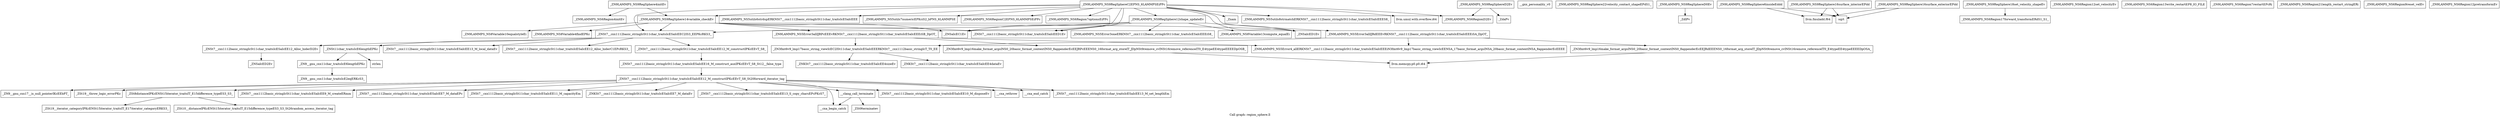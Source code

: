 digraph "Call graph: region_sphere.ll" {
	label="Call graph: region_sphere.ll";

	Node0x558a41975570 [shape=record,label="{_ZN9LAMMPS_NS9RegSphereC2EPNS_6LAMMPSEiPPc}"];
	Node0x558a41975570 -> Node0x558a419ff2f0;
	Node0x558a41975570 -> Node0x558a419ff050;
	Node0x558a41975570 -> Node0x558a419759c0;
	Node0x558a41975570 -> Node0x558a419760e0;
	Node0x558a41975570 -> Node0x558a4197e130;
	Node0x558a41975570 -> Node0x558a419828f0;
	Node0x558a41975570 -> Node0x558a419761d0;
	Node0x558a41975570 -> Node0x558a41976260;
	Node0x558a41975570 -> Node0x558a41975b90;
	Node0x558a41975570 -> Node0x558a4197f510;
	Node0x558a41975570 -> Node0x558a4197f2e0;
	Node0x558a41975570 -> Node0x558a41992160;
	Node0x558a41975570 -> Node0x558a419869e0;
	Node0x558a41975570 -> Node0x558a41a06ce0;
	Node0x558a41975570 -> Node0x558a41975c80;
	Node0x558a419ff2f0 [shape=record,label="{_ZN9LAMMPS_NS6RegionC2EPNS_6LAMMPSEiPPc}"];
	Node0x558a419ff050 [shape=record,label="{_ZN9LAMMPS_NS6Region7optionsEiPPc}"];
	Node0x558a419812e0 [shape=record,label="{__gxx_personality_v0}"];
	Node0x558a419761d0 [shape=record,label="{_ZN9LAMMPS_NS5utils8strmatchERKNSt7__cxx1112basic_stringIcSt11char_traitsIcESaIcEEES8_}"];
	Node0x558a419759c0 [shape=record,label="{_ZNSaIcEC1Ev}"];
	Node0x558a419760e0 [shape=record,label="{_ZNSt7__cxx1112basic_stringIcSt11char_traitsIcESaIcEEC2IS3_EEPKcRKS3_}"];
	Node0x558a419760e0 -> Node0x558a41985da0;
	Node0x558a419760e0 -> Node0x558a419883a0;
	Node0x558a419760e0 -> Node0x558a41989fc0;
	Node0x558a419760e0 -> Node0x558a4198b350;
	Node0x558a419760e0 -> Node0x558a4198c580;
	Node0x558a41976260 [shape=record,label="{_ZNSt7__cxx1112basic_stringIcSt11char_traitsIcESaIcEED1Ev}"];
	Node0x558a41975b90 [shape=record,label="{_ZNSaIcED1Ev}"];
	Node0x558a41a06ce0 [shape=record,label="{_ZN9LAMMPS_NS5utils6strdupERKNSt7__cxx1112basic_stringIcSt11char_traitsIcESaIcEEE}"];
	Node0x558a41975c80 [shape=record,label="{_ZN9LAMMPS_NS5utils7numericEPKciS2_bPNS_6LAMMPSE}"];
	Node0x558a419b0c50 [shape=record,label="{_ZN9LAMMPS_NS9RegSphere22velocity_contact_shapeEPdS1_}"];
	Node0x558a419869e0 [shape=record,label="{_ZN9LAMMPS_NS9RegSphere14variable_checkEv}"];
	Node0x558a419869e0 -> Node0x558a4198d810;
	Node0x558a419869e0 -> Node0x558a419759c0;
	Node0x558a419869e0 -> Node0x558a419760e0;
	Node0x558a419869e0 -> Node0x558a41975b90;
	Node0x558a419869e0 -> Node0x558a41976260;
	Node0x558a419869e0 -> Node0x558a4198f9d0;
	Node0x558a419869e0 -> Node0x558a41a0cec0;
	Node0x558a41992160 [shape=record,label="{_ZN9LAMMPS_NS9RegSphere12shape_updateEv}"];
	Node0x558a41992160 -> Node0x558a41990bf0;
	Node0x558a41992160 -> Node0x558a41975b90;
	Node0x558a41992160 -> Node0x558a41976260;
	Node0x558a41992160 -> Node0x558a41991ca0;
	Node0x558a41992160 -> Node0x558a419759c0;
	Node0x558a41992160 -> Node0x558a419760e0;
	Node0x558a4197f2e0 [shape=record,label="{_ZN9LAMMPS_NS5Error3allIJRdEEEvRKNSt7__cxx1112basic_stringIcSt11char_traitsIcESaIcEEEiSA_DpOT_}"];
	Node0x558a4197f2e0 -> Node0x558a41992330;
	Node0x558a4197f2e0 -> Node0x558a419940c0;
	Node0x558a4197f2e0 -> Node0x558a419943c0;
	Node0x558a4197f510 [shape=record,label="{llvm.umul.with.overflow.i64}"];
	Node0x558a419828f0 [shape=record,label="{_Znam}"];
	Node0x558a4197e130 [shape=record,label="{_ZN9LAMMPS_NS6RegionD2Ev}"];
	Node0x558a41995000 [shape=record,label="{_ZN9LAMMPS_NS9RegSphereD2Ev}"];
	Node0x558a41995000 -> Node0x558a41995ea0;
	Node0x558a41995000 -> Node0x558a4197e130;
	Node0x558a41995ea0 [shape=record,label="{_ZdaPv}"];
	Node0x558a419974a0 [shape=record,label="{_ZN9LAMMPS_NS9RegSphereD0Ev}"];
	Node0x558a419974a0 -> Node0x558a4199cbf0;
	Node0x558a4199cbf0 [shape=record,label="{_ZdlPv}"];
	Node0x558a4199daa0 [shape=record,label="{_ZN9LAMMPS_NS9RegSphere4initEv}"];
	Node0x558a4199daa0 -> Node0x558a4199f0f0;
	Node0x558a4199daa0 -> Node0x558a419869e0;
	Node0x558a4199f0f0 [shape=record,label="{_ZN9LAMMPS_NS6Region4initEv}"];
	Node0x558a4199fd00 [shape=record,label="{_ZN9LAMMPS_NS9RegSphere6insideEddd}"];
	Node0x558a4199fd00 -> Node0x558a419a0690;
	Node0x558a4199fd00 -> Node0x558a419a3500;
	Node0x558a419a3500 [shape=record,label="{sqrt}"];
	Node0x558a419a0690 [shape=record,label="{llvm.fmuladd.f64}"];
	Node0x558a419a4430 [shape=record,label="{_ZN9LAMMPS_NS9RegSphere16surface_interiorEPdd}"];
	Node0x558a419a4430 -> Node0x558a419a0690;
	Node0x558a419a4430 -> Node0x558a419a3500;
	Node0x558a419a6550 [shape=record,label="{_ZN9LAMMPS_NS9RegSphere16surface_exteriorEPdd}"];
	Node0x558a419a6550 -> Node0x558a419a0690;
	Node0x558a419a6550 -> Node0x558a419a3500;
	Node0x558a41990bf0 [shape=record,label="{_ZN9LAMMPS_NS8Variable13compute_equalEi}"];
	Node0x558a41991ca0 [shape=record,label="{_ZN9LAMMPS_NS5Error3oneERKNSt7__cxx1112basic_stringIcSt11char_traitsIcESaIcEEEiS8_}"];
	Node0x558a4198d810 [shape=record,label="{_ZN9LAMMPS_NS8Variable4findEPKc}"];
	Node0x558a4198f9d0 [shape=record,label="{_ZN9LAMMPS_NS5Error3allIJRPcEEEvRKNSt7__cxx1112basic_stringIcSt11char_traitsIcESaIcEEEiSB_DpOT_}"];
	Node0x558a4198f9d0 -> Node0x558a41992330;
	Node0x558a4198f9d0 -> Node0x558a419a93e0;
	Node0x558a4198f9d0 -> Node0x558a419943c0;
	Node0x558a41a0cec0 [shape=record,label="{_ZN9LAMMPS_NS8Variable10equalstyleEi}"];
	Node0x558a419ad9a0 [shape=record,label="{_ZN9LAMMPS_NS9RegSphere18set_velocity_shapeEv}"];
	Node0x558a419ad9a0 -> Node0x558a419aede0;
	Node0x558a419aede0 [shape=record,label="{_ZN9LAMMPS_NS6Region17forward_transformERdS1_S1_}"];
	Node0x558a419b25a0 [shape=record,label="{_ZN9LAMMPS_NS6Region12set_velocityEv}"];
	Node0x558a419b3cd0 [shape=record,label="{_ZN9LAMMPS_NS6Region13write_restartEP8_IO_FILE}"];
	Node0x558a419b5310 [shape=record,label="{_ZN9LAMMPS_NS6Region7restartEPcRi}"];
	Node0x558a419b7e30 [shape=record,label="{_ZN9LAMMPS_NS6Region21length_restart_stringERi}"];
	Node0x558a419b8fb0 [shape=record,label="{_ZN9LAMMPS_NS6Region9reset_velEv}"];
	Node0x558a419bb190 [shape=record,label="{_ZN9LAMMPS_NS6Region12pretransformEv}"];
	Node0x558a41985da0 [shape=record,label="{_ZNSt7__cxx1112basic_stringIcSt11char_traitsIcESaIcEE13_M_local_dataEv}"];
	Node0x558a419883a0 [shape=record,label="{_ZNSt7__cxx1112basic_stringIcSt11char_traitsIcESaIcEE12_Alloc_hiderC1EPcRKS3_}"];
	Node0x558a4198b350 [shape=record,label="{_ZNSt7__cxx1112basic_stringIcSt11char_traitsIcESaIcEE12_M_constructIPKcEEvT_S8_}"];
	Node0x558a4198b350 -> Node0x558a419c1620;
	Node0x558a41989fc0 [shape=record,label="{_ZNSt11char_traitsIcE6lengthEPKc}"];
	Node0x558a41989fc0 -> Node0x558a419c29d0;
	Node0x558a41989fc0 -> Node0x558a419cf2c0;
	Node0x558a4198c580 [shape=record,label="{_ZNSt7__cxx1112basic_stringIcSt11char_traitsIcESaIcEE12_Alloc_hiderD2Ev}"];
	Node0x558a4198c580 -> Node0x558a419c57e0;
	Node0x558a419c1620 [shape=record,label="{_ZNSt7__cxx1112basic_stringIcSt11char_traitsIcESaIcEE16_M_construct_auxIPKcEEvT_S8_St12__false_type}"];
	Node0x558a419c1620 -> Node0x558a419c7040;
	Node0x558a419c7040 [shape=record,label="{_ZNSt7__cxx1112basic_stringIcSt11char_traitsIcESaIcEE12_M_constructIPKcEEvT_S8_St20forward_iterator_tag}"];
	Node0x558a419c7040 -> Node0x558a419c80b0;
	Node0x558a419c7040 -> Node0x558a419c91e0;
	Node0x558a419c7040 -> Node0x558a419c9c30;
	Node0x558a419c7040 -> Node0x558a419ca7a0;
	Node0x558a419c7040 -> Node0x558a419cc410;
	Node0x558a419c7040 -> Node0x558a419cd3e0;
	Node0x558a419c7040 -> Node0x558a419cf170;
	Node0x558a419c7040 -> Node0x558a419d3960;
	Node0x558a419c7040 -> Node0x558a419dd9d0;
	Node0x558a419c7040 -> Node0x558a419ddd20;
	Node0x558a419c7040 -> Node0x558a419eb4f0;
	Node0x558a419c7040 -> Node0x558a419df470;
	Node0x558a419c7040 -> Node0x558a419e9330;
	Node0x558a419c7040 -> Node0x558a419e83e0;
	Node0x558a419c80b0 [shape=record,label="{_ZN9__gnu_cxx17__is_null_pointerIKcEEbPT_}"];
	Node0x558a419c91e0 [shape=record,label="{_ZSt19__throw_logic_errorPKc}"];
	Node0x558a419c9c30 [shape=record,label="{_ZSt8distanceIPKcENSt15iterator_traitsIT_E15difference_typeES3_S3_}"];
	Node0x558a419c9c30 -> Node0x558a419e8690;
	Node0x558a419c9c30 -> Node0x558a419ea050;
	Node0x558a419cc410 [shape=record,label="{_ZNSt7__cxx1112basic_stringIcSt11char_traitsIcESaIcEE7_M_dataEPc}"];
	Node0x558a419ca7a0 [shape=record,label="{_ZNSt7__cxx1112basic_stringIcSt11char_traitsIcESaIcEE9_M_createERmm}"];
	Node0x558a419cd3e0 [shape=record,label="{_ZNSt7__cxx1112basic_stringIcSt11char_traitsIcESaIcEE11_M_capacityEm}"];
	Node0x558a419d3960 [shape=record,label="{_ZNSt7__cxx1112basic_stringIcSt11char_traitsIcESaIcEE13_S_copy_charsEPcPKcS7_}"];
	Node0x558a419cf170 [shape=record,label="{_ZNKSt7__cxx1112basic_stringIcSt11char_traitsIcESaIcEE7_M_dataEv}"];
	Node0x558a419dd9d0 [shape=record,label="{__cxa_begin_catch}"];
	Node0x558a419ddd20 [shape=record,label="{_ZNSt7__cxx1112basic_stringIcSt11char_traitsIcESaIcEE10_M_disposeEv}"];
	Node0x558a419eb4f0 [shape=record,label="{__cxa_rethrow}"];
	Node0x558a419df470 [shape=record,label="{__cxa_end_catch}"];
	Node0x558a419e83e0 [shape=record,label="{__clang_call_terminate}"];
	Node0x558a419e83e0 -> Node0x558a419dd9d0;
	Node0x558a419e83e0 -> Node0x558a419ee730;
	Node0x558a419ee730 [shape=record,label="{_ZSt9terminatev}"];
	Node0x558a419e9330 [shape=record,label="{_ZNSt7__cxx1112basic_stringIcSt11char_traitsIcESaIcEE13_M_set_lengthEm}"];
	Node0x558a419ea050 [shape=record,label="{_ZSt10__distanceIPKcENSt15iterator_traitsIT_E15difference_typeES3_S3_St26random_access_iterator_tag}"];
	Node0x558a419e8690 [shape=record,label="{_ZSt19__iterator_categoryIPKcENSt15iterator_traitsIT_E17iterator_categoryERKS3_}"];
	Node0x558a419c29d0 [shape=record,label="{_ZN9__gnu_cxx11char_traitsIcE6lengthEPKc}"];
	Node0x558a419c29d0 -> Node0x558a419ecc40;
	Node0x558a419cf2c0 [shape=record,label="{strlen}"];
	Node0x558a419ecc40 [shape=record,label="{_ZN9__gnu_cxx11char_traitsIcE2eqERKcS3_}"];
	Node0x558a419c57e0 [shape=record,label="{_ZNSaIcED2Ev}"];
	Node0x558a419943c0 [shape=record,label="{_ZN9LAMMPS_NS5Error4_allERKNSt7__cxx1112basic_stringIcSt11char_traitsIcESaIcEEEiN3fmt6v9_lmp17basic_string_viewIcEENSA_17basic_format_argsINSA_20basic_format_contextINSA_8appenderEcEEEE}"];
	Node0x558a41992330 [shape=record,label="{_ZN3fmt6v9_lmp17basic_string_viewIcEC2ISt11char_traitsIcESaIcEEERKNSt7__cxx1112basic_stringIcT_T0_EE}"];
	Node0x558a41992330 -> Node0x558a419f1530;
	Node0x558a41992330 -> Node0x558a419f3120;
	Node0x558a419940c0 [shape=record,label="{_ZN3fmt6v9_lmp16make_format_argsINS0_20basic_format_contextINS0_8appenderEcEEJRdEEENS0_16format_arg_storeIT_JDpNSt9remove_cvINSt16remove_referenceIT0_E4typeEE4typeEEEEDpOSA_}"];
	Node0x558a419940c0 -> Node0x558a419f43e0;
	Node0x558a419f1530 [shape=record,label="{_ZNKSt7__cxx1112basic_stringIcSt11char_traitsIcESaIcEE4dataEv}"];
	Node0x558a419f3120 [shape=record,label="{_ZNKSt7__cxx1112basic_stringIcSt11char_traitsIcESaIcEE4sizeEv}"];
	Node0x558a419f43e0 [shape=record,label="{llvm.memcpy.p0.p0.i64}"];
	Node0x558a419a93e0 [shape=record,label="{_ZN3fmt6v9_lmp16make_format_argsINS0_20basic_format_contextINS0_8appenderEcEEJRPcEEENS0_16format_arg_storeIT_JDpNSt9remove_cvINSt16remove_referenceIT0_E4typeEE4typeEEEEDpOSB_}"];
	Node0x558a419a93e0 -> Node0x558a419f43e0;
}
